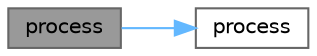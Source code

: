 digraph "process"
{
 // LATEX_PDF_SIZE
  bgcolor="transparent";
  edge [fontname=Helvetica,fontsize=10,labelfontname=Helvetica,labelfontsize=10];
  node [fontname=Helvetica,fontsize=10,shape=box,height=0.2,width=0.4];
  rankdir="LR";
  Node1 [id="Node000001",label="process",height=0.2,width=0.4,color="gray40", fillcolor="grey60", style="filled", fontcolor="black",tooltip=" "];
  Node1 -> Node2 [id="edge1_Node000001_Node000002",color="steelblue1",style="solid",tooltip=" "];
  Node2 [id="Node000002",label="process",height=0.2,width=0.4,color="grey40", fillcolor="white", style="filled",URL="$classFoam_1_1expressions_1_1fieldExpr_1_1scanner.html#a741a792046b4bac0b7c9d5e28abed302",tooltip=" "];
}
